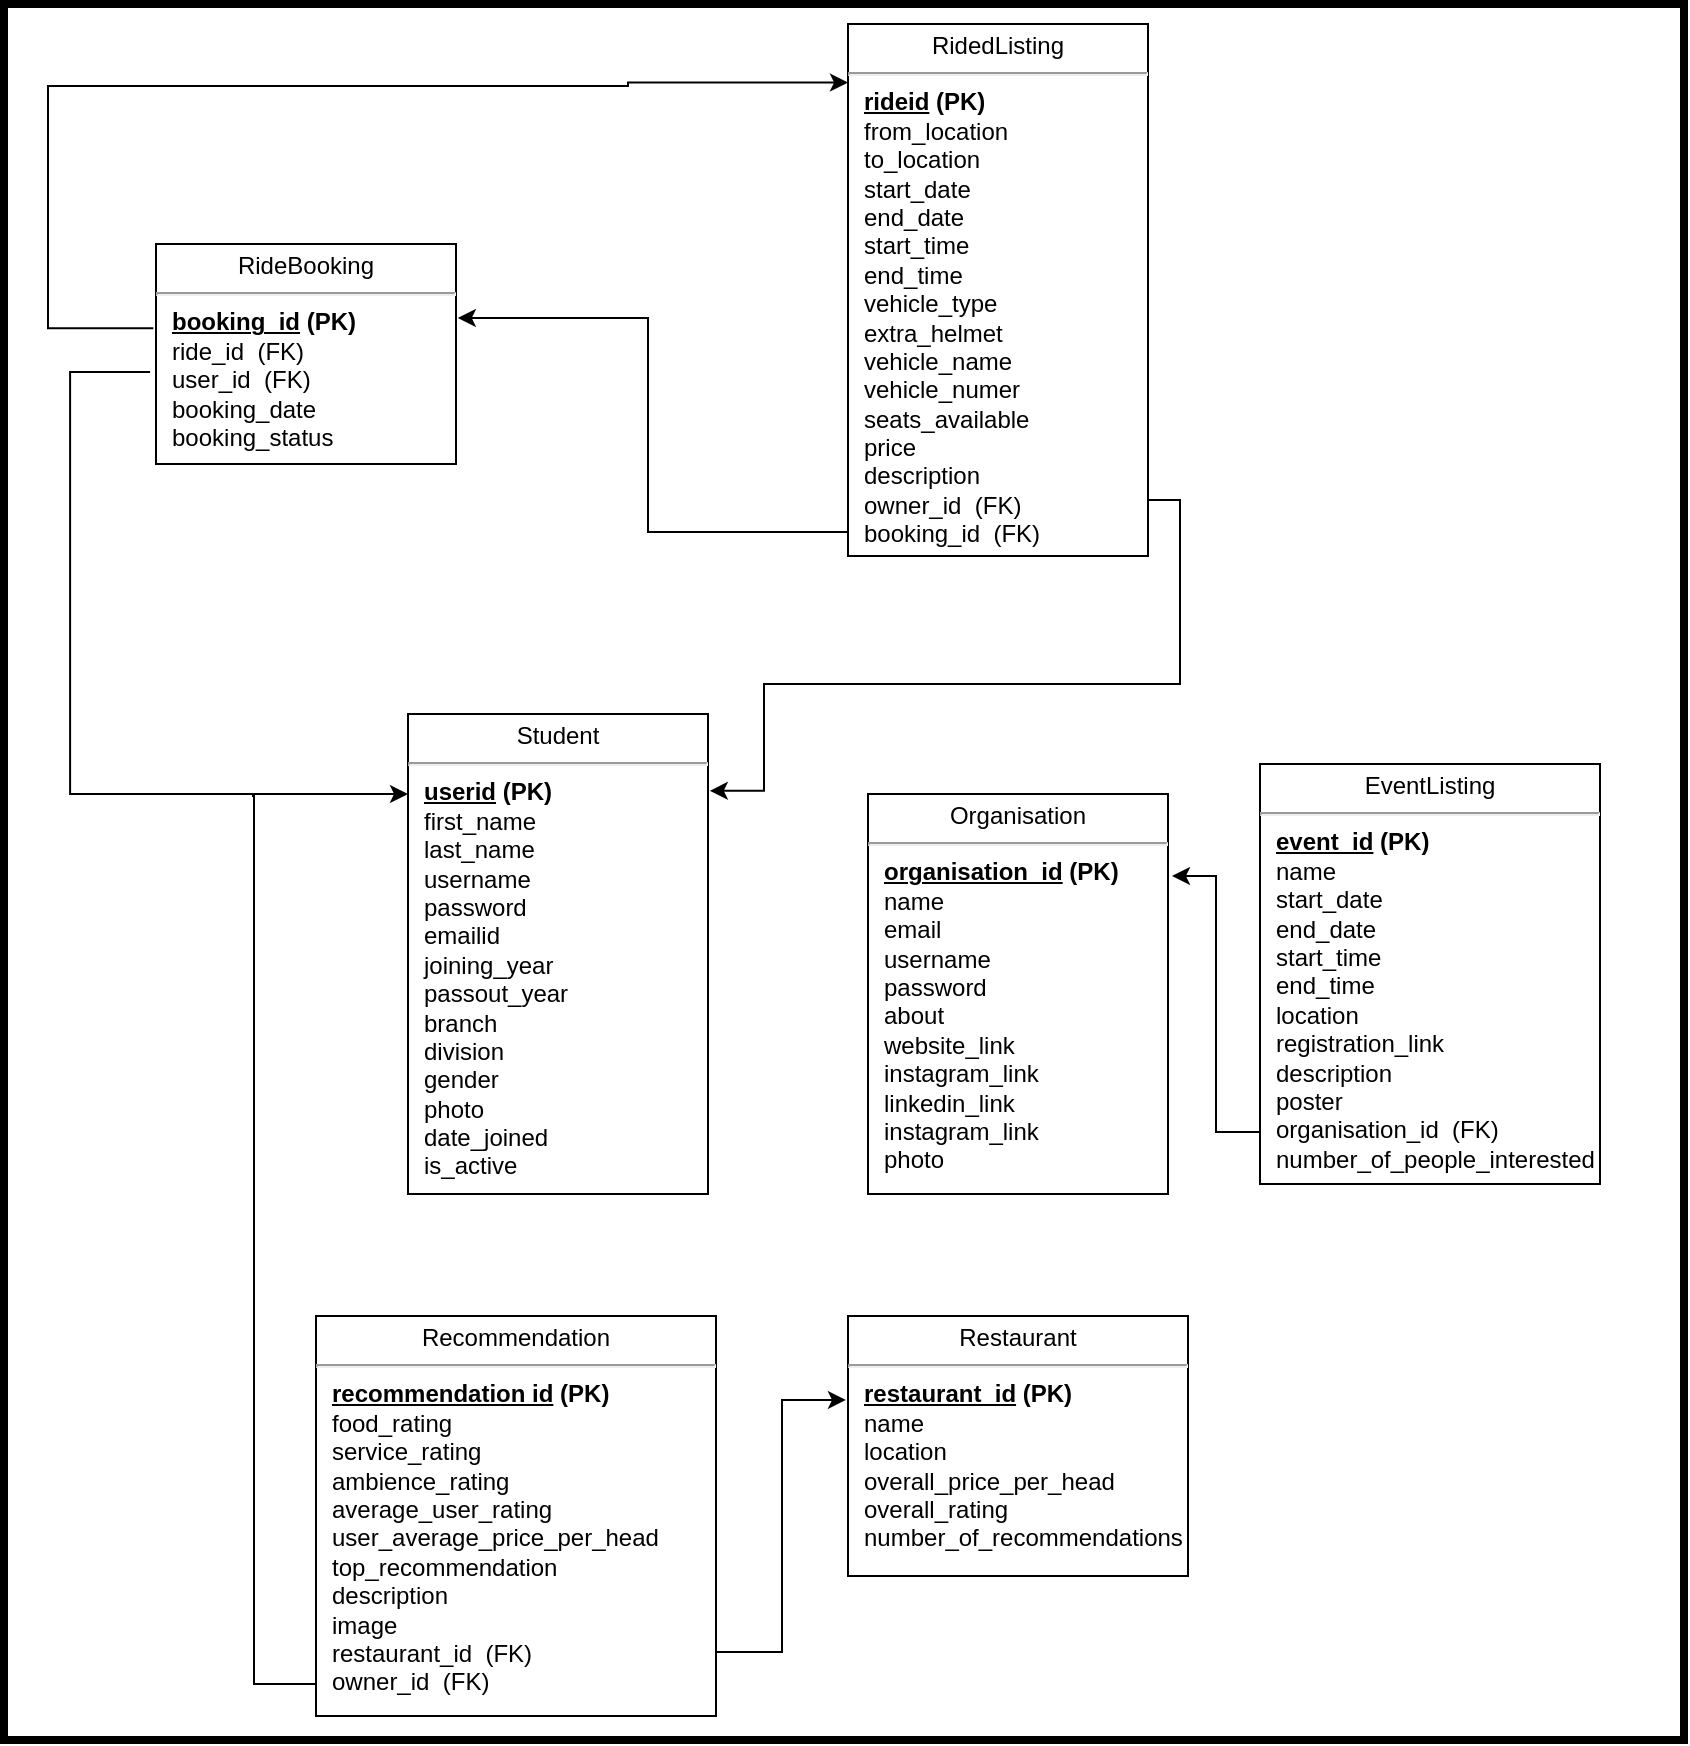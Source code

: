 <mxfile version="22.1.3" type="google">
  <diagram name="Page-1" id="a7904f86-f2b4-8e86-fa97-74104820619b">
    <mxGraphModel grid="1" page="1" gridSize="4" guides="1" tooltips="1" connect="1" arrows="1" fold="1" pageScale="1" pageWidth="1100" pageHeight="850" background="none" math="0" shadow="0">
      <root>
        <mxCell id="0" />
        <mxCell id="1" parent="0" />
        <mxCell id="24794b860abc3c2d-1" value="&lt;p style=&quot;margin: 4px 0px 0px; text-align: center;&quot;&gt;Student&lt;/p&gt;&lt;hr&gt;&lt;p style=&quot;margin: 0px ; margin-left: 8px&quot;&gt;&lt;b&gt;&lt;u&gt;userid&lt;/u&gt; (PK)&lt;/b&gt;&lt;br&gt;first_name&lt;br&gt;last_name&lt;/p&gt;&lt;p style=&quot;margin: 0px ; margin-left: 8px&quot;&gt;username&lt;br&gt;&lt;/p&gt;&lt;p style=&quot;margin: 0px ; margin-left: 8px&quot;&gt;password&lt;br&gt;&lt;/p&gt;&lt;p style=&quot;margin: 0px ; margin-left: 8px&quot;&gt;emailid&lt;/p&gt;&lt;p style=&quot;margin: 0px ; margin-left: 8px&quot;&gt;joining_year&lt;/p&gt;&lt;p style=&quot;margin: 0px ; margin-left: 8px&quot;&gt;passout_year&lt;/p&gt;&lt;p style=&quot;margin: 0px ; margin-left: 8px&quot;&gt;branch&lt;/p&gt;&lt;p style=&quot;margin: 0px ; margin-left: 8px&quot;&gt;division&lt;/p&gt;&lt;p style=&quot;margin: 0px ; margin-left: 8px&quot;&gt;gender&lt;/p&gt;&lt;p style=&quot;margin: 0px ; margin-left: 8px&quot;&gt;photo&lt;/p&gt;&lt;p style=&quot;margin: 0px ; margin-left: 8px&quot;&gt;date_joined&lt;/p&gt;&lt;p style=&quot;margin: 0px ; margin-left: 8px&quot;&gt;is_active&lt;/p&gt;" style="verticalAlign=top;align=left;overflow=fill;fontSize=12;fontFamily=Helvetica;html=1;rounded=0;shadow=0;comic=0;labelBackgroundColor=none;strokeWidth=1" vertex="1" parent="1">
          <mxGeometry x="-370" y="115" width="150" height="240" as="geometry" />
        </mxCell>
        <mxCell id="5JkHT3Ut8EcRTSLTAwqF-2" value="&lt;p style=&quot;margin: 4px 0px 0px; text-align: center;&quot;&gt;RidedListing&lt;/p&gt;&lt;hr&gt;&lt;p style=&quot;margin: 0px ; margin-left: 8px&quot;&gt;&lt;b&gt;&lt;u&gt;rideid&lt;/u&gt; (PK)&lt;/b&gt;&lt;br&gt;from_location&lt;/p&gt;&lt;p style=&quot;margin: 0px ; margin-left: 8px&quot;&gt;to_location&lt;/p&gt;&lt;p style=&quot;margin: 0px ; margin-left: 8px&quot;&gt;start_date&lt;/p&gt;&lt;p style=&quot;margin: 0px ; margin-left: 8px&quot;&gt;end_date&lt;/p&gt;&lt;p style=&quot;margin: 0px ; margin-left: 8px&quot;&gt;start_time&lt;/p&gt;&lt;p style=&quot;margin: 0px ; margin-left: 8px&quot;&gt;end_time&lt;/p&gt;&lt;p style=&quot;margin: 0px ; margin-left: 8px&quot;&gt;vehicle_type&lt;/p&gt;&lt;p style=&quot;margin: 0px ; margin-left: 8px&quot;&gt;extra_helmet&lt;/p&gt;&lt;p style=&quot;margin: 0px ; margin-left: 8px&quot;&gt;vehicle_name&lt;/p&gt;&lt;p style=&quot;margin: 0px ; margin-left: 8px&quot;&gt;vehicle_numer&lt;/p&gt;&lt;p style=&quot;margin: 0px ; margin-left: 8px&quot;&gt;seats_available&lt;/p&gt;&lt;p style=&quot;margin: 0px ; margin-left: 8px&quot;&gt;price&lt;/p&gt;&lt;p style=&quot;margin: 0px ; margin-left: 8px&quot;&gt;description&lt;/p&gt;&lt;p style=&quot;margin: 0px ; margin-left: 8px&quot;&gt;owner_id&amp;nbsp; (FK)&lt;/p&gt;&lt;p style=&quot;margin: 0px ; margin-left: 8px&quot;&gt;booking_id&amp;nbsp; (FK)&lt;/p&gt;" style="verticalAlign=top;align=left;overflow=fill;fontSize=12;fontFamily=Helvetica;html=1;rounded=0;shadow=0;comic=0;labelBackgroundColor=none;strokeWidth=1" vertex="1" parent="1">
          <mxGeometry x="-150" y="-230" width="150" height="266" as="geometry" />
        </mxCell>
        <mxCell id="5JkHT3Ut8EcRTSLTAwqF-3" value="&lt;p style=&quot;margin: 4px 0px 0px; text-align: center;&quot;&gt;Restaurant&lt;/p&gt;&lt;hr&gt;&lt;p style=&quot;margin: 0px ; margin-left: 8px&quot;&gt;&lt;b&gt;&lt;u&gt;restaurant_id&lt;/u&gt; (PK)&lt;/b&gt;&lt;br&gt;name&lt;/p&gt;&lt;p style=&quot;margin: 0px ; margin-left: 8px&quot;&gt;location&lt;/p&gt;&lt;p style=&quot;margin: 0px ; margin-left: 8px&quot;&gt;overall_price_per_head&lt;/p&gt;&lt;p style=&quot;margin: 0px ; margin-left: 8px&quot;&gt;overall_rating&lt;/p&gt;&lt;p style=&quot;margin: 0px ; margin-left: 8px&quot;&gt;number_of_recommendations&lt;/p&gt;&lt;p style=&quot;margin: 0px ; margin-left: 8px&quot;&gt;&lt;br&gt;&lt;/p&gt;" style="verticalAlign=top;align=left;overflow=fill;fontSize=12;fontFamily=Helvetica;html=1;rounded=0;shadow=0;comic=0;labelBackgroundColor=none;strokeWidth=1" vertex="1" parent="1">
          <mxGeometry x="-150" y="416" width="170" height="130" as="geometry" />
        </mxCell>
        <mxCell id="5JkHT3Ut8EcRTSLTAwqF-18" style="edgeStyle=orthogonalEdgeStyle;rounded=0;orthogonalLoop=1;jettySize=auto;html=1;endArrow=none;endFill=0;" edge="1" parent="1" source="5JkHT3Ut8EcRTSLTAwqF-4">
          <mxGeometry relative="1" as="geometry">
            <mxPoint x="-448" y="156" as="targetPoint" />
            <Array as="points">
              <mxPoint x="-447" y="600" />
              <mxPoint x="-447" y="156" />
            </Array>
          </mxGeometry>
        </mxCell>
        <mxCell id="5JkHT3Ut8EcRTSLTAwqF-4" value="&lt;p style=&quot;margin: 4px 0px 0px; text-align: center;&quot;&gt;Recommendation&lt;/p&gt;&lt;hr&gt;&lt;p style=&quot;margin: 0px ; margin-left: 8px&quot;&gt;&lt;b&gt;&lt;u&gt;recommendation id&lt;/u&gt; (PK)&lt;/b&gt;&lt;br&gt;food_rating&lt;/p&gt;&lt;p style=&quot;margin: 0px ; margin-left: 8px&quot;&gt;service_rating&lt;/p&gt;&lt;p style=&quot;margin: 0px ; margin-left: 8px&quot;&gt;ambience_rating&lt;/p&gt;&lt;p style=&quot;margin: 0px ; margin-left: 8px&quot;&gt;average_user_rating&lt;/p&gt;&lt;p style=&quot;margin: 0px ; margin-left: 8px&quot;&gt;user_average_price_per_head&lt;/p&gt;&lt;p style=&quot;margin: 0px ; margin-left: 8px&quot;&gt;top_recommendation&lt;/p&gt;&lt;p style=&quot;margin: 0px ; margin-left: 8px&quot;&gt;description&lt;/p&gt;&lt;p style=&quot;margin: 0px ; margin-left: 8px&quot;&gt;image&lt;/p&gt;&lt;p style=&quot;margin: 0px ; margin-left: 8px&quot;&gt;restaurant_id&amp;nbsp; (FK)&lt;/p&gt;&lt;p style=&quot;margin: 0px ; margin-left: 8px&quot;&gt;owner_id&amp;nbsp; (FK)&lt;/p&gt;" style="verticalAlign=top;align=left;overflow=fill;fontSize=12;fontFamily=Helvetica;html=1;rounded=0;shadow=0;comic=0;labelBackgroundColor=none;strokeWidth=1" vertex="1" parent="1">
          <mxGeometry x="-416" y="416" width="200" height="200" as="geometry" />
        </mxCell>
        <mxCell id="5JkHT3Ut8EcRTSLTAwqF-5" value="&lt;p style=&quot;margin: 4px 0px 0px; text-align: center;&quot;&gt;RideBooking&lt;/p&gt;&lt;hr&gt;&lt;p style=&quot;margin: 0px ; margin-left: 8px&quot;&gt;&lt;b&gt;&lt;u&gt;booking_id&lt;/u&gt; (PK)&lt;/b&gt;&lt;br&gt;ride_id&amp;nbsp; (FK)&lt;/p&gt;&lt;p style=&quot;margin: 0px ; margin-left: 8px&quot;&gt;user_id&amp;nbsp; (FK)&lt;/p&gt;&lt;p style=&quot;margin: 0px ; margin-left: 8px&quot;&gt;booking_date&lt;/p&gt;&lt;p style=&quot;margin: 0px ; margin-left: 8px&quot;&gt;booking_status&lt;/p&gt;" style="verticalAlign=top;align=left;overflow=fill;fontSize=12;fontFamily=Helvetica;html=1;rounded=0;shadow=0;comic=0;labelBackgroundColor=none;strokeWidth=1" vertex="1" parent="1">
          <mxGeometry x="-496" y="-120" width="150" height="110" as="geometry" />
        </mxCell>
        <mxCell id="5JkHT3Ut8EcRTSLTAwqF-6" value="&lt;p style=&quot;margin: 4px 0px 0px; text-align: center;&quot;&gt;Organisation&lt;/p&gt;&lt;hr&gt;&lt;p style=&quot;margin: 0px ; margin-left: 8px&quot;&gt;&lt;b&gt;&lt;u&gt;organisation_id&lt;/u&gt; (PK)&lt;/b&gt;&lt;br&gt;name&lt;br&gt;email&lt;/p&gt;&lt;p style=&quot;margin: 0px ; margin-left: 8px&quot;&gt;username&lt;br&gt;&lt;/p&gt;&lt;p style=&quot;margin: 0px ; margin-left: 8px&quot;&gt;password&lt;br&gt;&lt;/p&gt;&lt;p style=&quot;margin: 0px ; margin-left: 8px&quot;&gt;about&lt;/p&gt;&lt;p style=&quot;margin: 0px ; margin-left: 8px&quot;&gt;website_link&lt;/p&gt;&lt;p style=&quot;margin: 0px ; margin-left: 8px&quot;&gt;instagram_link&lt;/p&gt;&lt;p style=&quot;margin: 0px ; margin-left: 8px&quot;&gt;linkedin_link&lt;/p&gt;&lt;p style=&quot;margin: 0px ; margin-left: 8px&quot;&gt;instagram_link&lt;/p&gt;&lt;p style=&quot;margin: 0px ; margin-left: 8px&quot;&gt;photo&lt;br&gt;&lt;/p&gt;" style="verticalAlign=top;align=left;overflow=fill;fontSize=12;fontFamily=Helvetica;html=1;rounded=0;shadow=0;comic=0;labelBackgroundColor=none;strokeWidth=1" vertex="1" parent="1">
          <mxGeometry x="-140" y="155" width="150" height="200" as="geometry" />
        </mxCell>
        <mxCell id="5JkHT3Ut8EcRTSLTAwqF-20" style="edgeStyle=orthogonalEdgeStyle;rounded=0;orthogonalLoop=1;jettySize=auto;html=1;" edge="1" parent="1" source="5JkHT3Ut8EcRTSLTAwqF-7">
          <mxGeometry relative="1" as="geometry">
            <mxPoint x="12" y="196" as="targetPoint" />
            <Array as="points">
              <mxPoint x="34" y="324" />
              <mxPoint x="34" y="196" />
            </Array>
          </mxGeometry>
        </mxCell>
        <mxCell id="5JkHT3Ut8EcRTSLTAwqF-7" value="&lt;p style=&quot;margin: 4px 0px 0px; text-align: center;&quot;&gt;EventListing&lt;/p&gt;&lt;hr&gt;&lt;p style=&quot;margin: 0px ; margin-left: 8px&quot;&gt;&lt;b&gt;&lt;u&gt;event_id&lt;/u&gt; (PK)&lt;/b&gt;&lt;br&gt;&lt;/p&gt;&lt;p style=&quot;margin: 0px ; margin-left: 8px&quot;&gt;name&lt;/p&gt;&lt;p style=&quot;margin: 0px ; margin-left: 8px&quot;&gt;start_date&lt;/p&gt;&lt;p style=&quot;margin: 0px ; margin-left: 8px&quot;&gt;end_date&lt;/p&gt;&lt;p style=&quot;margin: 0px ; margin-left: 8px&quot;&gt;start_time&lt;/p&gt;&lt;p style=&quot;margin: 0px ; margin-left: 8px&quot;&gt;end_time&lt;/p&gt;&lt;p style=&quot;margin: 0px ; margin-left: 8px&quot;&gt;location&lt;/p&gt;&lt;p style=&quot;margin: 0px ; margin-left: 8px&quot;&gt;registration_link&lt;/p&gt;&lt;p style=&quot;margin: 0px ; margin-left: 8px&quot;&gt;description&lt;/p&gt;&lt;p style=&quot;margin: 0px ; margin-left: 8px&quot;&gt;poster&lt;/p&gt;&lt;p style=&quot;margin: 0px ; margin-left: 8px&quot;&gt;organisation_id&amp;nbsp; (FK)&lt;/p&gt;&lt;p style=&quot;margin: 0px ; margin-left: 8px&quot;&gt;number_of_people_interested&lt;/p&gt;" style="verticalAlign=top;align=left;overflow=fill;fontSize=12;fontFamily=Helvetica;html=1;rounded=0;shadow=0;comic=0;labelBackgroundColor=none;strokeWidth=1" vertex="1" parent="1">
          <mxGeometry x="56" y="140" width="170" height="210" as="geometry" />
        </mxCell>
        <mxCell id="5JkHT3Ut8EcRTSLTAwqF-9" style="edgeStyle=orthogonalEdgeStyle;rounded=0;orthogonalLoop=1;jettySize=auto;html=1;entryX=0;entryY=0.11;entryDx=0;entryDy=0;entryPerimeter=0;labelBorderColor=default;exitX=-0.009;exitY=0.383;exitDx=0;exitDy=0;exitPerimeter=0;" edge="1" parent="1" source="5JkHT3Ut8EcRTSLTAwqF-5" target="5JkHT3Ut8EcRTSLTAwqF-2">
          <mxGeometry relative="1" as="geometry">
            <mxPoint x="-510" y="-78.989" as="sourcePoint" />
            <mxPoint x="-159.55" y="-196.918" as="targetPoint" />
            <Array as="points">
              <mxPoint x="-550" y="-78" />
              <mxPoint x="-550" y="-199" />
              <mxPoint x="-260" y="-199" />
              <mxPoint x="-260" y="-201" />
            </Array>
          </mxGeometry>
        </mxCell>
        <mxCell id="5JkHT3Ut8EcRTSLTAwqF-11" style="edgeStyle=orthogonalEdgeStyle;rounded=0;orthogonalLoop=1;jettySize=auto;html=1;entryX=-0.007;entryY=0.175;entryDx=0;entryDy=0;entryPerimeter=0;" edge="1" parent="1">
          <mxGeometry relative="1" as="geometry">
            <mxPoint x="-498.95" y="-56" as="sourcePoint" />
            <mxPoint x="-370.0" y="155" as="targetPoint" />
            <Array as="points">
              <mxPoint x="-538.95" y="-56" />
              <mxPoint x="-538.95" y="155" />
            </Array>
          </mxGeometry>
        </mxCell>
        <mxCell id="5JkHT3Ut8EcRTSLTAwqF-15" style="edgeStyle=orthogonalEdgeStyle;rounded=0;orthogonalLoop=1;jettySize=auto;html=1;entryX=1.006;entryY=0.16;entryDx=0;entryDy=0;entryPerimeter=0;" edge="1" parent="1" source="5JkHT3Ut8EcRTSLTAwqF-2" target="24794b860abc3c2d-1">
          <mxGeometry relative="1" as="geometry">
            <Array as="points">
              <mxPoint x="16" y="8" />
              <mxPoint x="16" y="100" />
              <mxPoint x="-192" y="100" />
              <mxPoint x="-192" y="153" />
            </Array>
          </mxGeometry>
        </mxCell>
        <mxCell id="5JkHT3Ut8EcRTSLTAwqF-16" style="edgeStyle=orthogonalEdgeStyle;rounded=0;orthogonalLoop=1;jettySize=auto;html=1;entryX=1.006;entryY=0.336;entryDx=0;entryDy=0;entryPerimeter=0;" edge="1" parent="1" source="5JkHT3Ut8EcRTSLTAwqF-2" target="5JkHT3Ut8EcRTSLTAwqF-5">
          <mxGeometry relative="1" as="geometry">
            <Array as="points">
              <mxPoint x="-250" y="24" />
              <mxPoint x="-250" y="-83" />
            </Array>
          </mxGeometry>
        </mxCell>
        <mxCell id="5JkHT3Ut8EcRTSLTAwqF-17" style="edgeStyle=orthogonalEdgeStyle;rounded=0;orthogonalLoop=1;jettySize=auto;html=1;entryX=-0.006;entryY=0.323;entryDx=0;entryDy=0;entryPerimeter=0;" edge="1" parent="1" source="5JkHT3Ut8EcRTSLTAwqF-4" target="5JkHT3Ut8EcRTSLTAwqF-3">
          <mxGeometry relative="1" as="geometry">
            <Array as="points">
              <mxPoint x="-183" y="584" />
              <mxPoint x="-183" y="458" />
            </Array>
          </mxGeometry>
        </mxCell>
        <mxCell id="5JkHT3Ut8EcRTSLTAwqF-21" value="" style="rounded=0;whiteSpace=wrap;html=1;fillColor=none;perimeterSpacing=1;strokeWidth=4;" vertex="1" parent="1">
          <mxGeometry x="-572" y="-240" width="840" height="868" as="geometry" />
        </mxCell>
      </root>
    </mxGraphModel>
  </diagram>
</mxfile>
